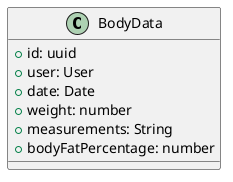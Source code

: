 @startuml

class BodyData {
    + id: uuid
    + user: User
    + date: Date
    + weight: number
    + measurements: String
    + bodyFatPercentage: number

}


@enduml
